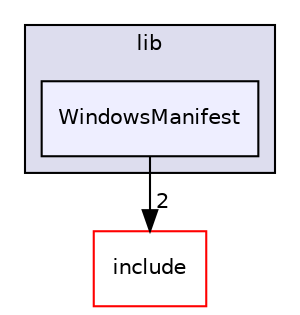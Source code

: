 digraph "lib/WindowsManifest" {
  bgcolor=transparent;
  compound=true
  node [ fontsize="10", fontname="Helvetica"];
  edge [ labelfontsize="10", labelfontname="Helvetica"];
  subgraph clusterdir_97aefd0d527b934f1d99a682da8fe6a9 {
    graph [ bgcolor="#ddddee", pencolor="black", label="lib" fontname="Helvetica", fontsize="10", URL="dir_97aefd0d527b934f1d99a682da8fe6a9.html"]
  dir_950007f8832bcfddfac39b4d009f0fb6 [shape=box, label="WindowsManifest", style="filled", fillcolor="#eeeeff", pencolor="black", URL="dir_950007f8832bcfddfac39b4d009f0fb6.html"];
  }
  dir_d44c64559bbebec7f509842c48db8b23 [shape=box label="include" color="red" URL="dir_d44c64559bbebec7f509842c48db8b23.html"];
  dir_950007f8832bcfddfac39b4d009f0fb6->dir_d44c64559bbebec7f509842c48db8b23 [headlabel="2", labeldistance=1.5 headhref="dir_000242_000001.html"];
}
